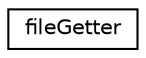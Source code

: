 digraph "Graphical Class Hierarchy"
{
  edge [fontname="Helvetica",fontsize="10",labelfontname="Helvetica",labelfontsize="10"];
  node [fontname="Helvetica",fontsize="10",shape=record];
  rankdir="LR";
  Node0 [label="fileGetter",height=0.2,width=0.4,color="black", fillcolor="white", style="filled",URL="$classfileGetter.html"];
}
